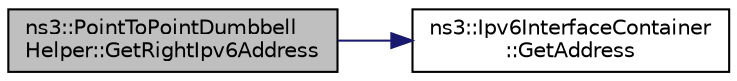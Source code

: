 digraph "ns3::PointToPointDumbbellHelper::GetRightIpv6Address"
{
 // LATEX_PDF_SIZE
  edge [fontname="Helvetica",fontsize="10",labelfontname="Helvetica",labelfontsize="10"];
  node [fontname="Helvetica",fontsize="10",shape=record];
  rankdir="LR";
  Node1 [label="ns3::PointToPointDumbbell\lHelper::GetRightIpv6Address",height=0.2,width=0.4,color="black", fillcolor="grey75", style="filled", fontcolor="black",tooltip=" "];
  Node1 -> Node2 [color="midnightblue",fontsize="10",style="solid",fontname="Helvetica"];
  Node2 [label="ns3::Ipv6InterfaceContainer\l::GetAddress",height=0.2,width=0.4,color="black", fillcolor="white", style="filled",URL="$classns3_1_1_ipv6_interface_container.html#a9d7f9cba421d45d2672158f058e82cb1",tooltip="Get the address for the specified index."];
}

